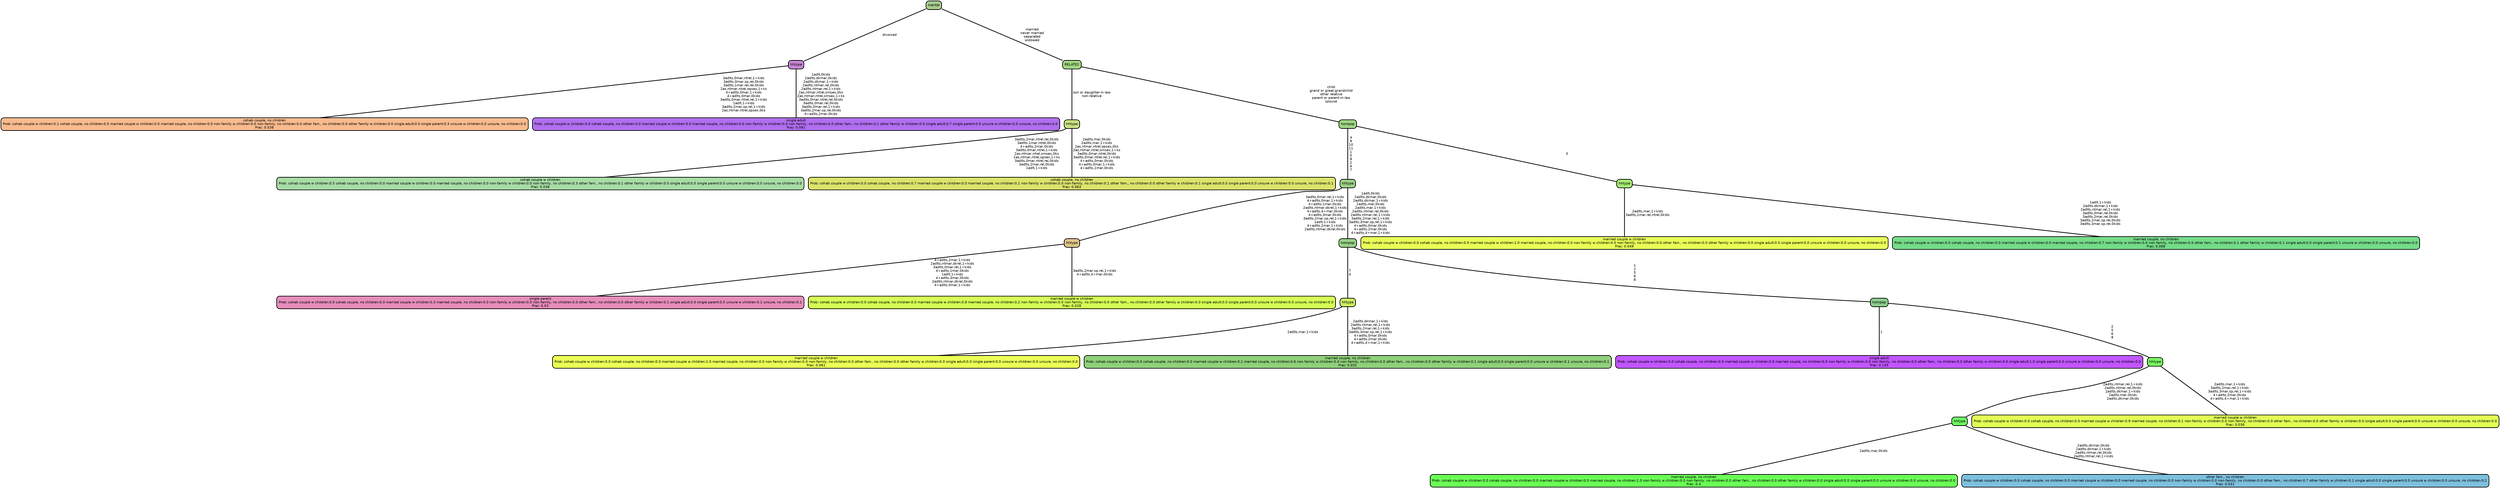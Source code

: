 graph Tree {
node [shape=box, style="filled, rounded",color="black",penwidth="3",fontcolor="black",                 fontname=helvetica] ;
graph [ranksep="0 equally", splines=straight,                 bgcolor=transparent, dpi=200] ;
edge [fontname=helvetica, color=black] ;
0 [label="cohab couple, no children
Prob: cohab couple w children:0.1 cohab couple, no children:0.5 married couple w children:0.0 married couple, no children:0.0 non-family w children:0.0 non-family, no children:0.0 other fam., no children:0.0 other family w children:0.0 single adult:0.0 single parent:0.3 unsure w children:0.0 unsure, no children:0.0
Frac: 0.038", fillcolor="#f9bb8e"] ;
1 [label="hhtype", fillcolor="#c685d3"] ;
2 [label="single adult
Prob: cohab couple w children:0.0 cohab couple, no children:0.0 married couple w children:0.0 married couple, no children:0.0 non-family w children:0.0 non-family, no children:0.0 other fam., no children:0.1 other family w children:0.0 single adult:0.7 single parent:0.0 unsure w children:0.0 unsure, no children:0.0
Frac: 0.091", fillcolor="#b16ef1"] ;
3 [label="marital", fillcolor="#a7cc8d"] ;
4 [label="cohab couple w children
Prob: cohab couple w children:0.5 cohab couple, no children:0.0 married couple w children:0.0 married couple, no children:0.0 non-family w children:0.0 non-family, no children:0.3 other fam., no children:0.1 other family w children:0.0 single adult:0.0 single parent:0.0 unsure w children:0.0 unsure, no children:0.0
Frac: 0.038", fillcolor="#a8dda5"] ;
5 [label="hhtype", fillcolor="#c9e182"] ;
6 [label="cohab couple, no children
Prob: cohab couple w children:0.0 cohab couple, no children:0.7 married couple w children:0.0 married couple, no children:0.1 non-family w children:0.0 non-family, no children:0.1 other fam., no children:0.0 other family w children:0.1 single adult:0.0 single parent:0.0 unsure w children:0.0 unsure, no children:0.1
Frac: 0.063", fillcolor="#dde46c"] ;
7 [label="RELATE2", fillcolor="#a2d682"] ;
8 [label="single parent
Prob: cohab couple w children:0.0 cohab couple, no children:0.0 married couple w children:0.3 married couple, no children:0.0 non-family w children:0.0 non-family, no children:0.0 other fam., no children:0.0 other family w children:0.1 single adult:0.0 single parent:0.5 unsure w children:0.1 unsure, no children:0.1
Frac: 0.03", fillcolor="#e68dbc"] ;
9 [label="hhtype", fillcolor="#dec48a"] ;
10 [label="married couple w children
Prob: cohab couple w children:0.0 cohab couple, no children:0.0 married couple w children:0.8 married couple, no children:0.2 non-family w children:0.0 non-family, no children:0.0 other fam., no children:0.0 other family w children:0.0 single adult:0.0 single parent:0.0 unsure w children:0.0 unsure, no children:0.0
Frac: 0.028", fillcolor="#d6ff55"] ;
11 [label="hhtype", fillcolor="#9bd185"] ;
12 [label="married couple w children
Prob: cohab couple w children:0.0 cohab couple, no children:0.0 married couple w children:1.0 married couple, no children:0.0 non-family w children:0.0 non-family, no children:0.0 other fam., no children:0.0 other family w children:0.0 single adult:0.0 single parent:0.0 unsure w children:0.0 unsure, no children:0.0
Frac: 0.061", fillcolor="#ebff55"] ;
13 [label="hhtype", fillcolor="#ccef61"] ;
14 [label="married couple, no children
Prob: cohab couple w children:0.0 cohab couple, no children:0.0 married couple w children:0.1 married couple, no children:0.6 non-family w children:0.0 non-family, no children:0.0 other fam., no children:0.0 other family w children:0.1 single adult:0.0 single parent:0.0 unsure w children:0.1 unsure, no children:0.1
Frac: 0.031", fillcolor="#8fd07a"] ;
15 [label="hompop", fillcolor="#95d284"] ;
16 [label="single adult
Prob: cohab couple w children:0.0 cohab couple, no children:0.0 married couple w children:0.0 married couple, no children:0.0 non-family w children:0.0 non-family, no children:0.0 other fam., no children:0.0 other family w children:0.0 single adult:1.0 single parent:0.0 unsure w children:0.0 unsure, no children:0.0
Frac: 0.135", fillcolor="#c155ff"] ;
17 [label="hompop", fillcolor="#8bcd8b"] ;
18 [label="married couple, no children
Prob: cohab couple w children:0.0 cohab couple, no children:0.0 married couple w children:0.0 married couple, no children:1.0 non-family w children:0.0 non-family, no children:0.0 other fam., no children:0.0 other family w children:0.0 single adult:0.0 single parent:0.0 unsure w children:0.0 unsure, no children:0.0
Frac: 0.3", fillcolor="#6aff55"] ;
19 [label="hhtype", fillcolor="#6bf961"] ;
20 [label="other fam., no children
Prob: cohab couple w children:0.0 cohab couple, no children:0.0 married couple w children:0.0 married couple, no children:0.0 non-family w children:0.0 non-family, no children:0.0 other fam., no children:0.7 other family w children:0.1 single adult:0.0 single parent:0.0 unsure w children:0.0 unsure, no children:0.2
Frac: 0.031", fillcolor="#7dc0de"] ;
21 [label="hhtype", fillcolor="#77f960"] ;
22 [label="married couple w children
Prob: cohab couple w children:0.0 cohab couple, no children:0.0 married couple w children:0.9 married couple, no children:0.1 non-family w children:0.0 non-family, no children:0.0 other fam., no children:0.0 other family w children:0.0 single adult:0.0 single parent:0.0 unsure w children:0.0 unsure, no children:0.0
Frac: 0.036", fillcolor="#e2ff55"] ;
23 [label="hompop", fillcolor="#9dd582"] ;
24 [label="married couple w children
Prob: cohab couple w children:0.0 cohab couple, no children:0.0 married couple w children:1.0 married couple, no children:0.0 non-family w children:0.0 non-family, no children:0.0 other fam., no children:0.0 other family w children:0.0 single adult:0.0 single parent:0.0 unsure w children:0.0 unsure, no children:0.0
Frac: 0.049", fillcolor="#e9fe56"] ;
25 [label="hhtype", fillcolor="#a5ea73"] ;
26 [label="married couple, no children
Prob: cohab couple w children:0.0 cohab couple, no children:0.0 married couple w children:0.0 married couple, no children:0.7 non-family w children:0.0 non-family, no children:0.0 other fam., no children:0.1 other family w children:0.1 single adult:0.0 single parent:0.1 unsure w children:0.0 unsure, no children:0.0
Frac: 0.068", fillcolor="#74dc88"] ;
1 -- 0 [label=" 3adlts,0mar,ntrel,1+kids\n 3adlts,0mar,sp,rel,0kids\n 3adlts,1mar,rel,rel,0kids\n 2as,ntmar,ntrel,opsex,1+ks\n 4+adlts,0mar,1+kids\n 4+adlts,0mar,0kids\n 3adlts,0mar,ntrel,rel,1+kids\n 1adlt,1+kids\n 3adlts,2mar,sp,rel,1+kids\n 2as,ntmar,ntrel,opsex,0ks",penwidth=3] ;
1 -- 2 [label=" 1adlt,0kids\n 2adlts,dkmar,0kids\n 2adlts,dkmar,1+kids\n 2adlts,ntmar,rel,0kids\n 2adlts,ntmar,rel,1+kids\n 2as,ntmar,ntrel,smsex,0ks\n 2as,ntmar,ntrel,smsex,1+ks\n 3adlts,0mar,ntrel,rel,0kids\n 3adlts,0mar,rel,0kids\n 3adlts,0mar,rel,1+kids\n 3adlts,2mar,sp,rel,0kids\n 4+adlts,2mar,0kids",penwidth=3] ;
3 -- 1 [label=" divorced",penwidth=3] ;
3 -- 7 [label=" married\n never married\n separated\n widowed",penwidth=3] ;
5 -- 4 [label=" 3adlts,2mar,ntrel,rel,0kids\n 3adlts,1mar,ntrel,0kids\n 4+adlts,2mar,0kids\n 3adlts,0mar,ntrel,1+kids\n 2as,ntmar,ntrel,smsex,0ks\n 2as,ntmar,ntrel,opsex,1+ks\n 3adlts,0mar,ntrel,rel,0kids\n 3adlts,2mar,rel,0kids\n 1adlt,1+kids",penwidth=3] ;
5 -- 6 [label=" 2adlts,mar,0kids\n 2adlts,mar,1+kids\n 2as,ntmar,ntrel,opsex,0ks\n 2as,ntmar,ntrel,smsex,1+ks\n 3adlts,0mar,ntrel,0kids\n 3adlts,0mar,ntrel,rel,1+kids\n 4+adlts,0mar,0kids\n 4+adlts,0mar,1+kids\n 4+adlts,1mar,0kids",penwidth=3] ;
7 -- 5 [label=" son or daughter-in-law\n non-relative",penwidth=3] ;
7 -- 23 [label=" child\n grand or great-grandchild\n other relative\n parent or parent-in-law\n spouse",penwidth=3] ;
9 -- 8 [label=" 4+adlts,2mar,1+kids\n 2adlts,ntmar,dkrel,1+kids\n 3adlts,0mar,rel,1+kids\n 4+adlts,1mar,0kids\n 1adlt,1+kids\n 4+adlts,3mar,0kids\n 2adlts,ntmar,dkrel,0kids\n 4+adlts,0mar,1+kids",penwidth=3] ;
9 -- 10 [label=" 3adlts,2mar,sp,rel,1+kids\n 4+adlts,4+mar,0kids",penwidth=3] ;
11 -- 9 [label=" 3adlts,0mar,rel,1+kids\n 4+adlts,0mar,1+kids\n 4+adlts,1mar,0kids\n 2adlts,ntmar,dkrel,1+kids\n 4+adlts,4+mar,0kids\n 4+adlts,3mar,0kids\n 3adlts,2mar,sp,rel,1+kids\n 1adlt,1+kids\n 4+adlts,2mar,1+kids\n 2adlts,ntmar,dkrel,0kids",penwidth=3] ;
11 -- 15 [label=" 1adlt,0kids\n 2adlts,dkmar,0kids\n 2adlts,dkmar,1+kids\n 2adlts,mar,0kids\n 2adlts,mar,1+kids\n 2adlts,ntmar,rel,0kids\n 2adlts,ntmar,rel,1+kids\n 3adlts,2mar,rel,1+kids\n 3adlts,3mar,sp,rel,1+kids\n 4+adlts,0mar,0kids\n 4+adlts,2mar,0kids\n 4+adlts,4+mar,1+kids",penwidth=3] ;
13 -- 12 [label=" 2adlts,mar,1+kids",penwidth=3] ;
13 -- 14 [label=" 2adlts,dkmar,1+kids\n 2adlts,ntmar,rel,1+kids\n 3adlts,2mar,rel,1+kids\n 3adlts,3mar,sp,rel,1+kids\n 4+adlts,0mar,0kids\n 4+adlts,2mar,0kids\n 4+adlts,4+mar,1+kids",penwidth=3] ;
15 -- 13 [label=" 7\n 4",penwidth=3] ;
15 -- 17 [label=" 1\n 2\n 5\n 6\n 8",penwidth=3] ;
17 -- 16 [label=" 1",penwidth=3] ;
17 -- 21 [label=" 2\n 5\n 6\n 8",penwidth=3] ;
19 -- 18 [label=" 2adlts,mar,0kids",penwidth=3] ;
19 -- 20 [label=" 2adlts,dkmar,0kids\n 2adlts,dkmar,1+kids\n 2adlts,ntmar,rel,0kids\n 2adlts,ntmar,rel,1+kids",penwidth=3] ;
21 -- 19 [label=" 2adlts,ntmar,rel,1+kids\n 2adlts,ntmar,rel,0kids\n 2adlts,dkmar,1+kids\n 2adlts,mar,0kids\n 2adlts,dkmar,0kids",penwidth=3] ;
21 -- 22 [label=" 2adlts,mar,1+kids\n 3adlts,2mar,rel,1+kids\n 3adlts,3mar,sp,rel,1+kids\n 4+adlts,2mar,0kids\n 4+adlts,4+mar,1+kids",penwidth=3] ;
23 -- 11 [label=" 4\n 9\n 10\n 11\n 1\n 5\n 8\n 2\n 6\n 7",penwidth=3] ;
23 -- 25 [label=" 3",penwidth=3] ;
25 -- 24 [label=" 2adlts,mar,1+kids\n 3adlts,1mar,rel,ntrel,0kids",penwidth=3] ;
25 -- 26 [label=" 1adlt,1+kids\n 2adlts,dkmar,1+kids\n 2adlts,ntmar,rel,1+kids\n 3adlts,0mar,rel,0kids\n 3adlts,2mar,rel,0kids\n 3adlts,2mar,sp,rel,0kids\n 3adlts,3mar,sp,rel,0kids",penwidth=3] ;
{rank = same;}}